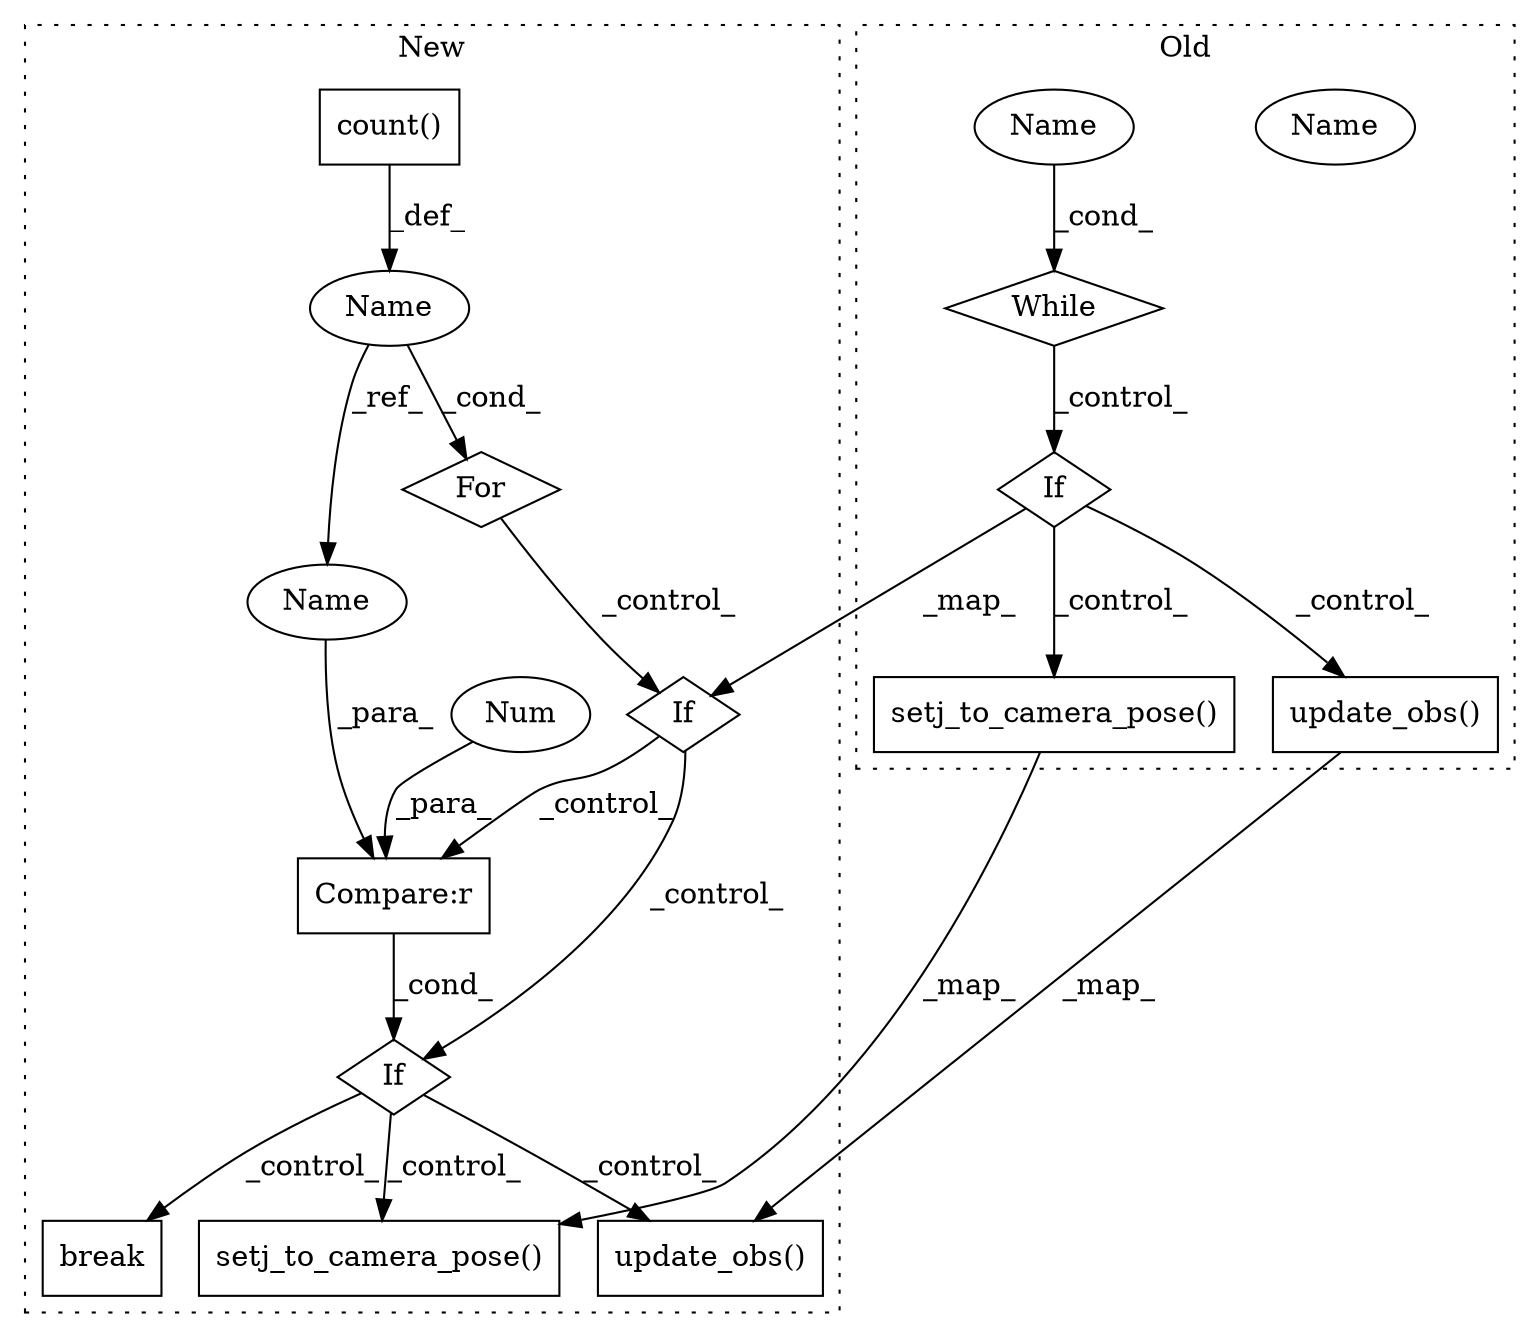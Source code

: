 digraph G {
subgraph cluster0 {
1 [label="While" a="52" s="16105,16115" l="6,10" shape="diamond"];
3 [label="Name" a="87" s="16111" l="4" shape="ellipse"];
4 [label="If" a="96" s="16125" l="3" shape="diamond"];
12 [label="setj_to_camera_pose()" a="75" s="16184" l="25" shape="box"];
14 [label="update_obs()" a="75" s="16218" l="16" shape="box"];
17 [label="Name" a="87" s="16111" l="4" shape="ellipse"];
label = "Old";
style="dotted";
}
subgraph cluster1 {
2 [label="count()" a="75" s="16114" l="17" shape="box"];
5 [label="If" a="96" s="16141" l="3" shape="diamond"];
6 [label="For" a="107" s="16105,16131" l="4,10" shape="diamond"];
7 [label="Name" a="87" s="16109" l="1" shape="ellipse"];
8 [label="If" a="96" s="16200" l="3" shape="diamond"];
9 [label="Compare:r" a="40" s="16203" l="6" shape="box"];
10 [label="break" a="94" s="16223" l="5" shape="box"];
11 [label="setj_to_camera_pose()" a="75" s="16238" l="25" shape="box"];
13 [label="update_obs()" a="75" s="16272" l="16" shape="box"];
15 [label="Num" a="76" s="16208" l="1" shape="ellipse"];
16 [label="Name" a="87" s="16203" l="1" shape="ellipse"];
label = "New";
style="dotted";
}
1 -> 4 [label="_control_"];
2 -> 7 [label="_def_"];
4 -> 5 [label="_map_"];
4 -> 12 [label="_control_"];
4 -> 14 [label="_control_"];
5 -> 9 [label="_control_"];
5 -> 8 [label="_control_"];
6 -> 5 [label="_control_"];
7 -> 16 [label="_ref_"];
7 -> 6 [label="_cond_"];
8 -> 13 [label="_control_"];
8 -> 11 [label="_control_"];
8 -> 10 [label="_control_"];
9 -> 8 [label="_cond_"];
12 -> 11 [label="_map_"];
14 -> 13 [label="_map_"];
15 -> 9 [label="_para_"];
16 -> 9 [label="_para_"];
17 -> 1 [label="_cond_"];
}